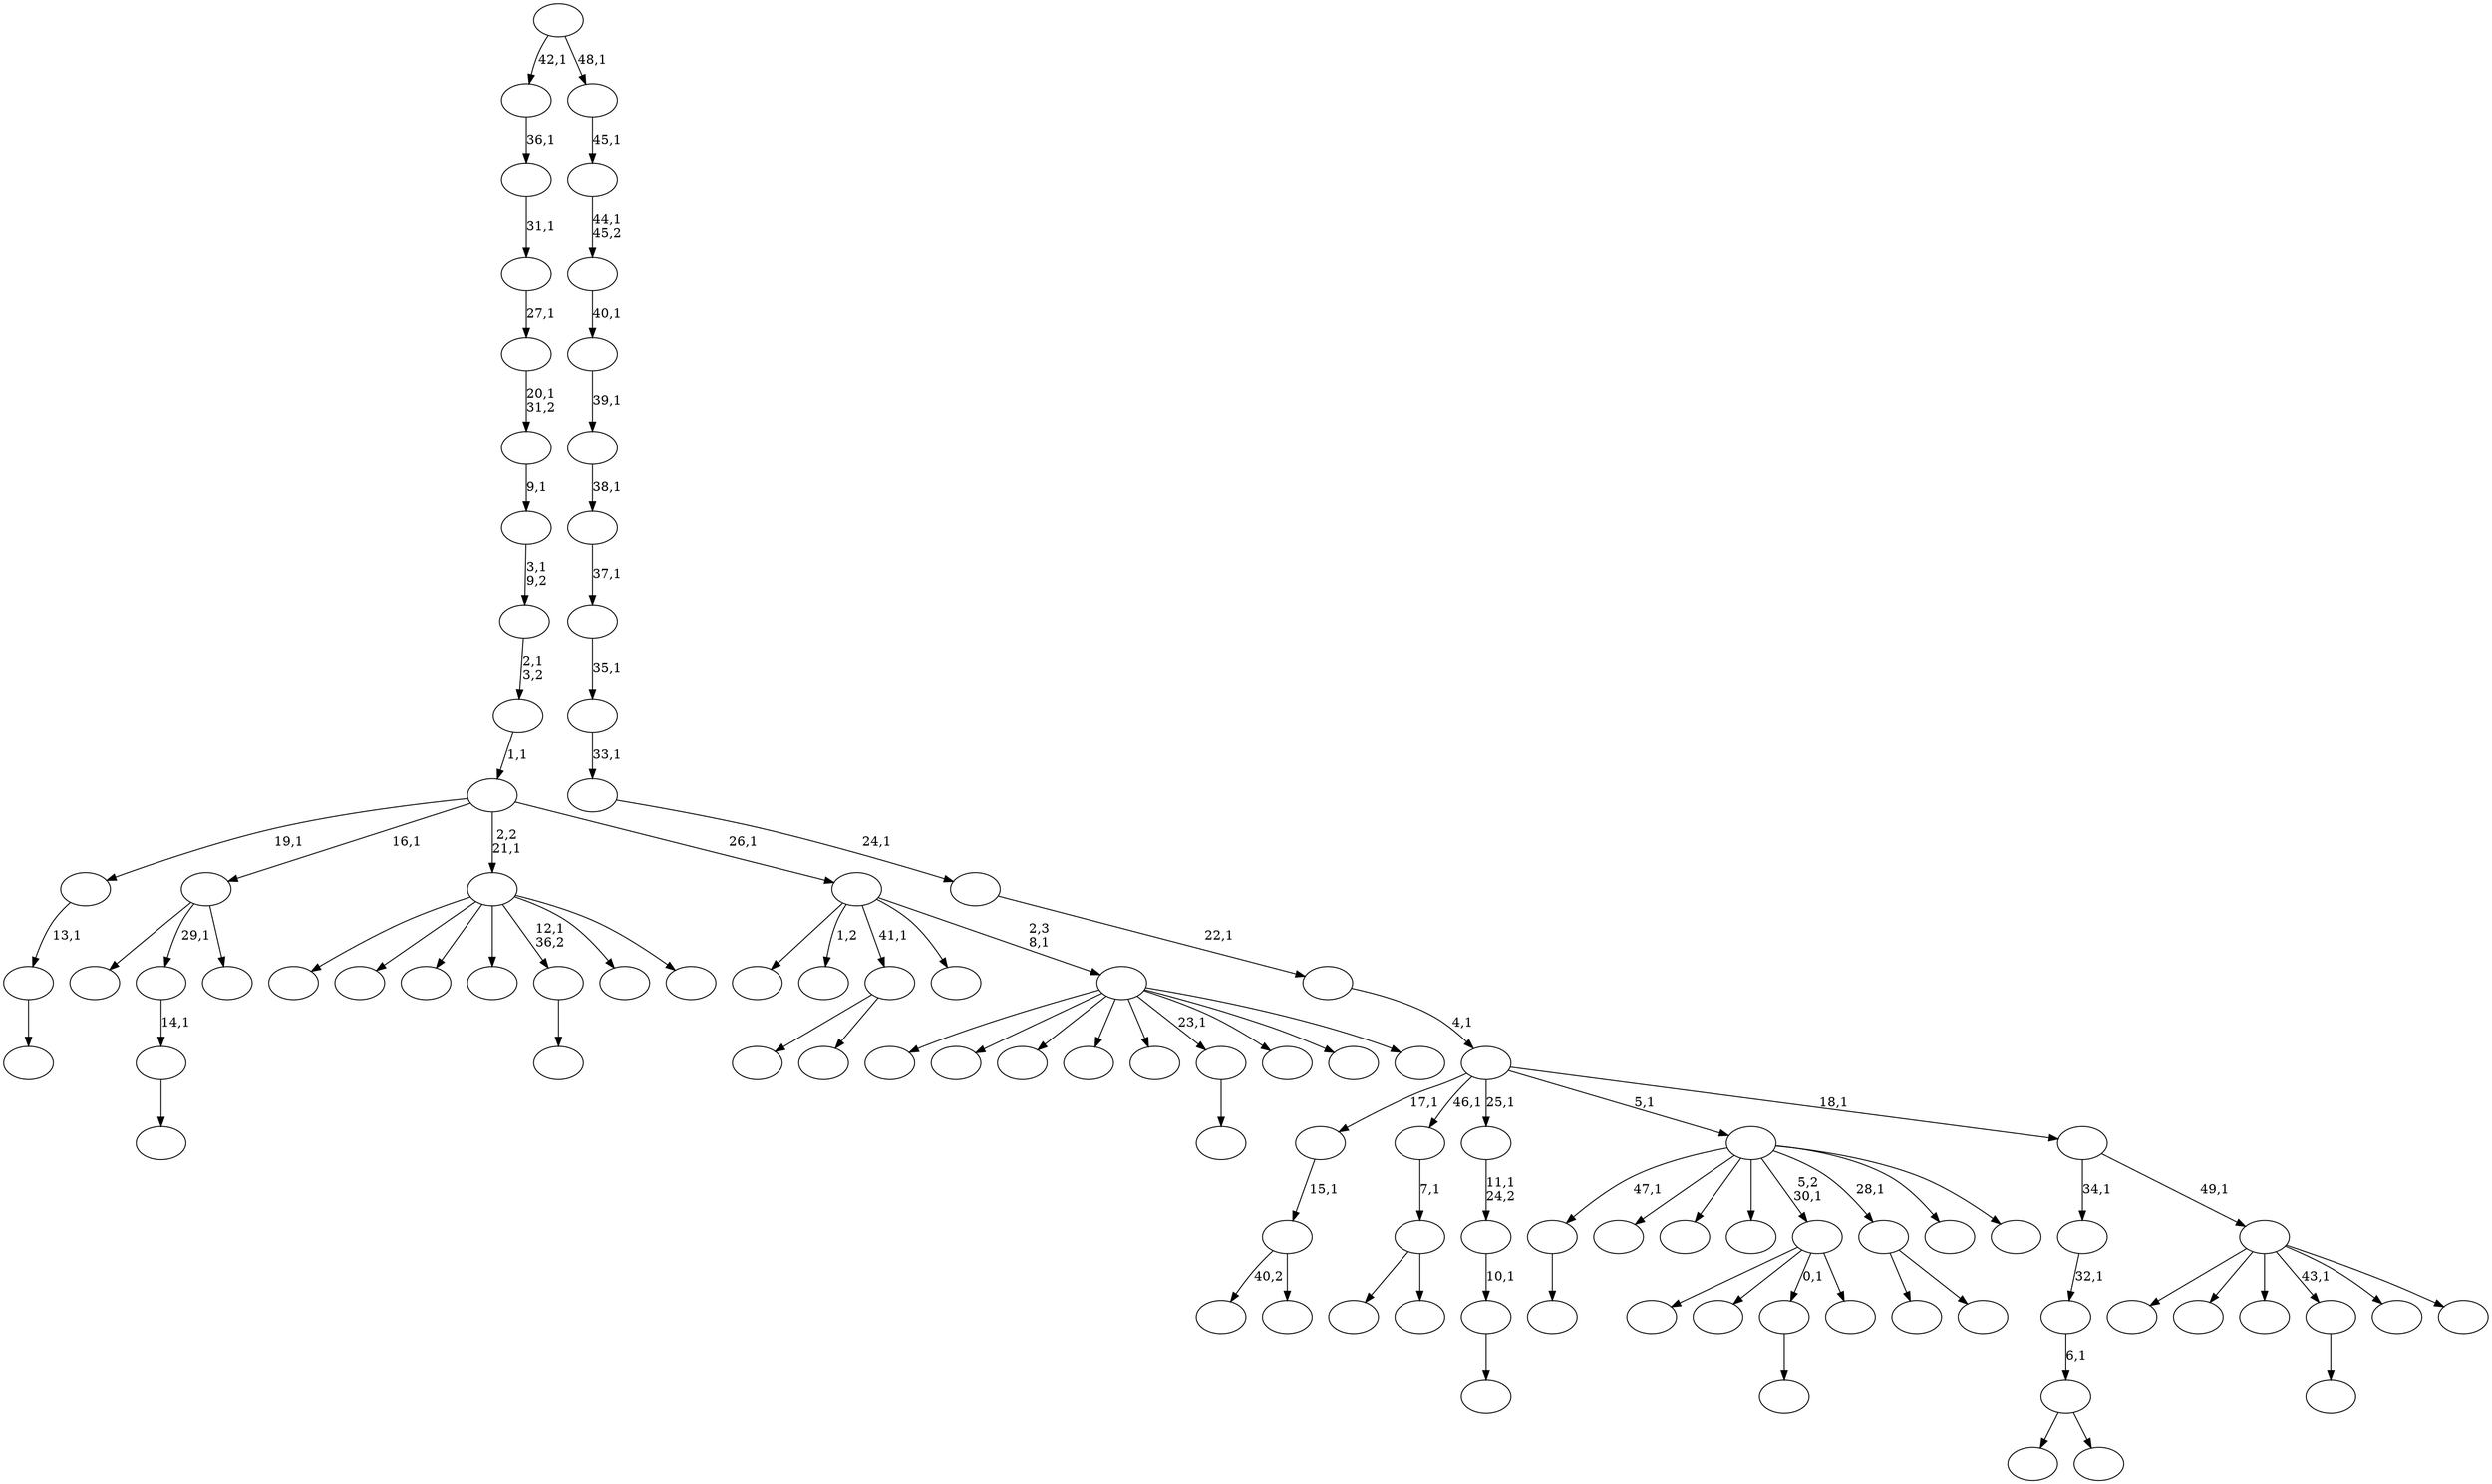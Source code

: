 digraph T {
	100 [label=""]
	99 [label=""]
	98 [label=""]
	97 [label=""]
	96 [label=""]
	95 [label=""]
	94 [label=""]
	93 [label=""]
	92 [label=""]
	91 [label=""]
	90 [label=""]
	89 [label=""]
	88 [label=""]
	87 [label=""]
	86 [label=""]
	85 [label=""]
	84 [label=""]
	83 [label=""]
	82 [label=""]
	81 [label=""]
	80 [label=""]
	79 [label=""]
	78 [label=""]
	77 [label=""]
	76 [label=""]
	75 [label=""]
	74 [label=""]
	73 [label=""]
	72 [label=""]
	71 [label=""]
	70 [label=""]
	69 [label=""]
	68 [label=""]
	67 [label=""]
	66 [label=""]
	65 [label=""]
	64 [label=""]
	63 [label=""]
	62 [label=""]
	61 [label=""]
	60 [label=""]
	59 [label=""]
	58 [label=""]
	57 [label=""]
	56 [label=""]
	55 [label=""]
	54 [label=""]
	53 [label=""]
	52 [label=""]
	51 [label=""]
	50 [label=""]
	49 [label=""]
	48 [label=""]
	47 [label=""]
	46 [label=""]
	45 [label=""]
	44 [label=""]
	43 [label=""]
	42 [label=""]
	41 [label=""]
	40 [label=""]
	39 [label=""]
	38 [label=""]
	37 [label=""]
	36 [label=""]
	35 [label=""]
	34 [label=""]
	33 [label=""]
	32 [label=""]
	31 [label=""]
	30 [label=""]
	29 [label=""]
	28 [label=""]
	27 [label=""]
	26 [label=""]
	25 [label=""]
	24 [label=""]
	23 [label=""]
	22 [label=""]
	21 [label=""]
	20 [label=""]
	19 [label=""]
	18 [label=""]
	17 [label=""]
	16 [label=""]
	15 [label=""]
	14 [label=""]
	13 [label=""]
	12 [label=""]
	11 [label=""]
	10 [label=""]
	9 [label=""]
	8 [label=""]
	7 [label=""]
	6 [label=""]
	5 [label=""]
	4 [label=""]
	3 [label=""]
	2 [label=""]
	1 [label=""]
	0 [label=""]
	90 -> 91 [label=""]
	82 -> 85 [label="40,2"]
	82 -> 83 [label=""]
	81 -> 82 [label="15,1"]
	76 -> 95 [label=""]
	76 -> 77 [label=""]
	74 -> 75 [label=""]
	73 -> 74 [label="13,1"]
	67 -> 89 [label=""]
	67 -> 68 [label=""]
	66 -> 67 [label="7,1"]
	64 -> 65 [label=""]
	63 -> 64 [label="10,1"]
	62 -> 63 [label="11,1\n24,2"]
	59 -> 60 [label=""]
	57 -> 58 [label=""]
	53 -> 54 [label=""]
	52 -> 53 [label="14,1"]
	49 -> 50 [label=""]
	46 -> 100 [label=""]
	46 -> 71 [label=""]
	46 -> 59 [label="0,1"]
	46 -> 47 [label=""]
	44 -> 69 [label=""]
	44 -> 45 [label=""]
	41 -> 93 [label=""]
	41 -> 42 [label=""]
	40 -> 41 [label="6,1"]
	39 -> 40 [label="32,1"]
	37 -> 94 [label=""]
	37 -> 52 [label="29,1"]
	37 -> 38 [label=""]
	34 -> 87 [label=""]
	34 -> 86 [label=""]
	34 -> 79 [label=""]
	34 -> 78 [label=""]
	34 -> 57 [label="12,1\n36,2"]
	34 -> 55 [label=""]
	34 -> 35 [label=""]
	32 -> 33 [label=""]
	30 -> 90 [label="47,1"]
	30 -> 88 [label=""]
	30 -> 80 [label=""]
	30 -> 70 [label=""]
	30 -> 46 [label="5,2\n30,1"]
	30 -> 44 [label="28,1"]
	30 -> 36 [label=""]
	30 -> 31 [label=""]
	26 -> 99 [label=""]
	26 -> 96 [label=""]
	26 -> 92 [label=""]
	26 -> 56 [label=""]
	26 -> 43 [label=""]
	26 -> 32 [label="23,1"]
	26 -> 29 [label=""]
	26 -> 28 [label=""]
	26 -> 27 [label=""]
	25 -> 97 [label=""]
	25 -> 84 [label="1,2"]
	25 -> 76 [label="41,1"]
	25 -> 61 [label=""]
	25 -> 26 [label="2,3\n8,1"]
	24 -> 73 [label="19,1"]
	24 -> 37 [label="16,1"]
	24 -> 34 [label="2,2\n21,1"]
	24 -> 25 [label="26,1"]
	23 -> 24 [label="1,1"]
	22 -> 23 [label="2,1\n3,2"]
	21 -> 22 [label="3,1\n9,2"]
	20 -> 21 [label="9,1"]
	19 -> 20 [label="20,1\n31,2"]
	18 -> 19 [label="27,1"]
	17 -> 18 [label="31,1"]
	16 -> 17 [label="36,1"]
	14 -> 98 [label=""]
	14 -> 72 [label=""]
	14 -> 51 [label=""]
	14 -> 49 [label="43,1"]
	14 -> 48 [label=""]
	14 -> 15 [label=""]
	13 -> 39 [label="34,1"]
	13 -> 14 [label="49,1"]
	12 -> 81 [label="17,1"]
	12 -> 66 [label="46,1"]
	12 -> 62 [label="25,1"]
	12 -> 30 [label="5,1"]
	12 -> 13 [label="18,1"]
	11 -> 12 [label="4,1"]
	10 -> 11 [label="22,1"]
	9 -> 10 [label="24,1"]
	8 -> 9 [label="33,1"]
	7 -> 8 [label="35,1"]
	6 -> 7 [label="37,1"]
	5 -> 6 [label="38,1"]
	4 -> 5 [label="39,1"]
	3 -> 4 [label="40,1"]
	2 -> 3 [label="44,1\n45,2"]
	1 -> 2 [label="45,1"]
	0 -> 16 [label="42,1"]
	0 -> 1 [label="48,1"]
}
